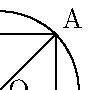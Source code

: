 \beginfig(1)
    prologues:= 3;
    draw fullcircle scaled 2cm;
    pair a; pair b; pair c; pair d;
    a = (.707cm, .707cm); b = (-.707cm, .707cm); c = (-.707cm, -.707cm); d = (.707cm, -.707cm);
    draw a -- b -- c -- d -- cycle;
    draw a -- c; draw b -- d;
    label.urt("A", a);
    label.ulft("B", b);
    label.llft("C", c);
    label.lrt("D", d);
    label.rt("O", (a + c)/2);
\endfig;

\bye
